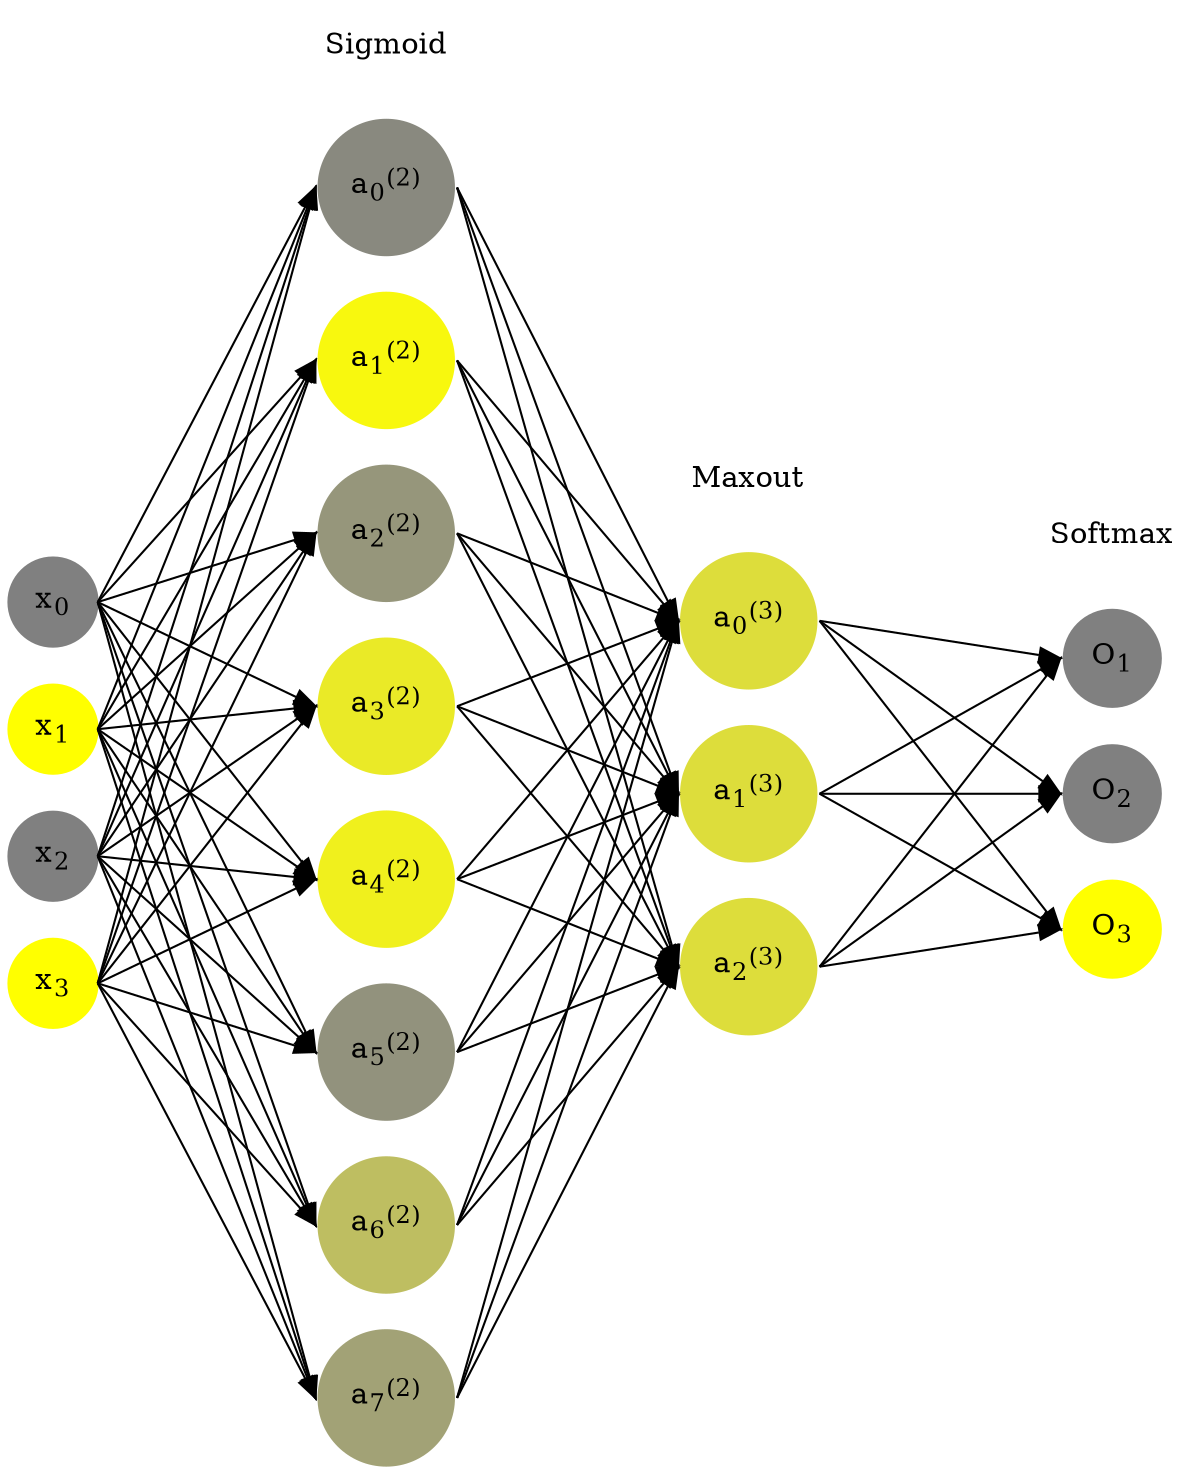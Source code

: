 digraph G {
	rankdir = LR;
	splines=false;
	edge[style=invis];
	ranksep= 1.4;
	{
	node [shape=circle, color="0.1667, 0.0, 0.5", style=filled, fillcolor="0.1667, 0.0, 0.5"];
	x0 [label=<x<sub>0</sub>>];
	}
	{
	node [shape=circle, color="0.1667, 1.0, 1.0", style=filled, fillcolor="0.1667, 1.0, 1.0"];
	x1 [label=<x<sub>1</sub>>];
	}
	{
	node [shape=circle, color="0.1667, 0.0, 0.5", style=filled, fillcolor="0.1667, 0.0, 0.5"];
	x2 [label=<x<sub>2</sub>>];
	}
	{
	node [shape=circle, color="0.1667, 1.0, 1.0", style=filled, fillcolor="0.1667, 1.0, 1.0"];
	x3 [label=<x<sub>3</sub>>];
	}
	{
	node [shape=circle, color="0.1667, 0.076046, 0.538023", style=filled, fillcolor="0.1667, 0.076046, 0.538023"];
	a02 [label=<a<sub>0</sub><sup>(2)</sup>>];
	}
	{
	node [shape=circle, color="0.1667, 0.941746, 0.970873", style=filled, fillcolor="0.1667, 0.941746, 0.970873"];
	a12 [label=<a<sub>1</sub><sup>(2)</sup>>];
	}
	{
	node [shape=circle, color="0.1667, 0.179066, 0.589533", style=filled, fillcolor="0.1667, 0.179066, 0.589533"];
	a22 [label=<a<sub>2</sub><sup>(2)</sup>>];
	}
	{
	node [shape=circle, color="0.1667, 0.832948, 0.916474", style=filled, fillcolor="0.1667, 0.832948, 0.916474"];
	a32 [label=<a<sub>3</sub><sup>(2)</sup>>];
	}
	{
	node [shape=circle, color="0.1667, 0.876981, 0.938491", style=filled, fillcolor="0.1667, 0.876981, 0.938491"];
	a42 [label=<a<sub>4</sub><sup>(2)</sup>>];
	}
	{
	node [shape=circle, color="0.1667, 0.147240, 0.573620", style=filled, fillcolor="0.1667, 0.147240, 0.573620"];
	a52 [label=<a<sub>5</sub><sup>(2)</sup>>];
	}
	{
	node [shape=circle, color="0.1667, 0.489396, 0.744698", style=filled, fillcolor="0.1667, 0.489396, 0.744698"];
	a62 [label=<a<sub>6</sub><sup>(2)</sup>>];
	}
	{
	node [shape=circle, color="0.1667, 0.266331, 0.633165", style=filled, fillcolor="0.1667, 0.266331, 0.633165"];
	a72 [label=<a<sub>7</sub><sup>(2)</sup>>];
	}
	{
	node [shape=circle, color="0.1667, 0.730563, 0.865281", style=filled, fillcolor="0.1667, 0.730563, 0.865281"];
	a03 [label=<a<sub>0</sub><sup>(3)</sup>>];
	}
	{
	node [shape=circle, color="0.1667, 0.730563, 0.865281", style=filled, fillcolor="0.1667, 0.730563, 0.865281"];
	a13 [label=<a<sub>1</sub><sup>(3)</sup>>];
	}
	{
	node [shape=circle, color="0.1667, 0.730563, 0.865281", style=filled, fillcolor="0.1667, 0.730563, 0.865281"];
	a23 [label=<a<sub>2</sub><sup>(3)</sup>>];
	}
	{
	node [shape=circle, color="0.1667, 0.0, 0.5", style=filled, fillcolor="0.1667, 0.0, 0.5"];
	O1 [label=<O<sub>1</sub>>];
	}
	{
	node [shape=circle, color="0.1667, 0.0, 0.5", style=filled, fillcolor="0.1667, 0.0, 0.5"];
	O2 [label=<O<sub>2</sub>>];
	}
	{
	node [shape=circle, color="0.1667, 1.0, 1.0", style=filled, fillcolor="0.1667, 1.0, 1.0"];
	O3 [label=<O<sub>3</sub>>];
	}
	{
	rank=same;
	x0->x1->x2->x3;
	}
	{
	rank=same;
	a02->a12->a22->a32->a42->a52->a62->a72;
	}
	{
	rank=same;
	a03->a13->a23;
	}
	{
	rank=same;
	O1->O2->O3;
	}
	l1 [shape=plaintext,label="Sigmoid"];
	l1->a02;
	{rank=same; l1;a02};
	l2 [shape=plaintext,label="Maxout"];
	l2->a03;
	{rank=same; l2;a03};
	l3 [shape=plaintext,label="Softmax"];
	l3->O1;
	{rank=same; l3;O1};
edge[style=solid, tailport=e, headport=w];
	{x0;x1;x2;x3} -> {a02;a12;a22;a32;a42;a52;a62;a72};
	{a02;a12;a22;a32;a42;a52;a62;a72} -> {a03;a13;a23};
	{a03;a13;a23} -> {O1,O2,O3};
}